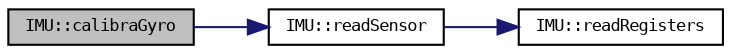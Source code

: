 digraph "IMU::calibraGyro"
{
  bgcolor="transparent";
  edge [fontname="DejaVuSansMono",fontsize="8",labelfontname="DejaVuSansMono",labelfontsize="8"];
  node [fontname="DejaVuSansMono",fontsize="8",shape=record];
  rankdir="LR";
  Node17 [label="IMU::calibraGyro",height=0.2,width=0.4,color="black", fillcolor="grey75", style="filled", fontcolor="black"];
  Node17 -> Node18 [color="midnightblue",fontsize="8",style="solid",fontname="DejaVuSansMono"];
  Node18 [label="IMU::readSensor",height=0.2,width=0.4,color="black",URL="$classIMU.html#ac574728dbbc752155239a35c8bbd6e79"];
  Node18 -> Node19 [color="midnightblue",fontsize="8",style="solid",fontname="DejaVuSansMono"];
  Node19 [label="IMU::readRegisters",height=0.2,width=0.4,color="black",URL="$classIMU.html#a87c200faa130ff4d2d3416b2d83f4f49"];
}
